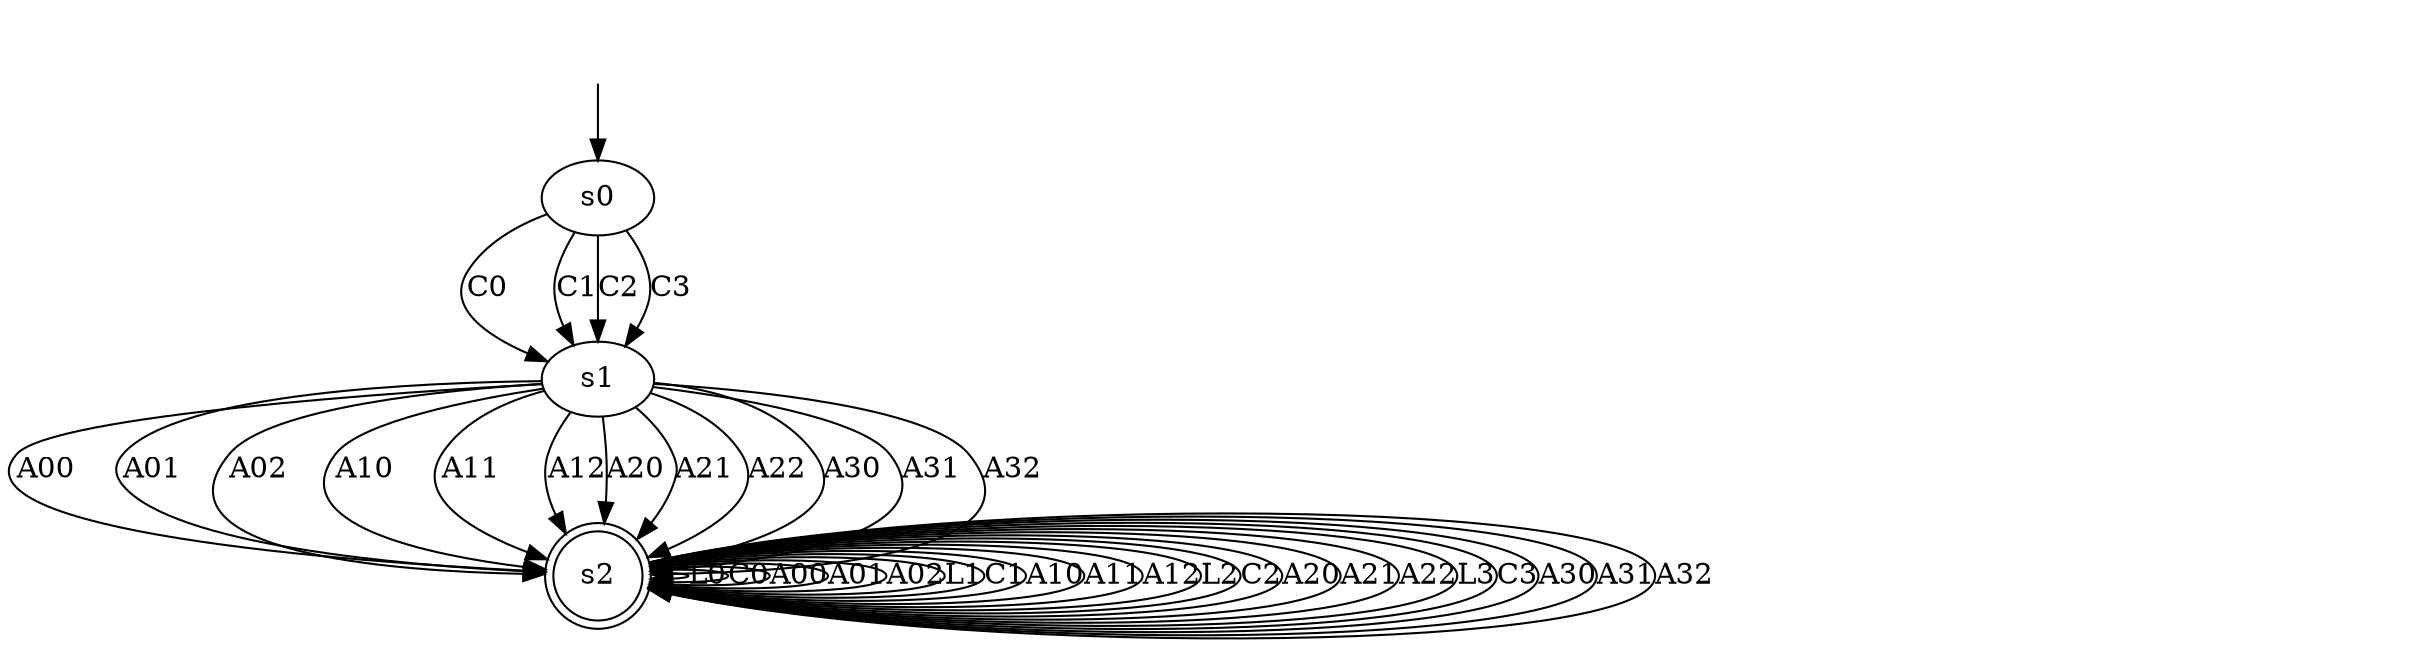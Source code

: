 digraph "data/our_models/magento_4_3_b1" {
s0 [label=s0];
s1 [label=s1];
s2 [label=s2, shape=doublecircle];
s0 -> s1  [label=C0];
s0 -> s1  [label=C1];
s0 -> s1  [label=C2];
s0 -> s1  [label=C3];
s1 -> s2  [label=A00];
s1 -> s2  [label=A01];
s1 -> s2  [label=A02];
s1 -> s2  [label=A10];
s1 -> s2  [label=A11];
s1 -> s2  [label=A12];
s1 -> s2  [label=A20];
s1 -> s2  [label=A21];
s1 -> s2  [label=A22];
s1 -> s2  [label=A30];
s1 -> s2  [label=A31];
s1 -> s2  [label=A32];
s2 -> s2  [label=L0];
s2 -> s2  [label=C0];
s2 -> s2  [label=A00];
s2 -> s2  [label=A01];
s2 -> s2  [label=A02];
s2 -> s2  [label=L1];
s2 -> s2  [label=C1];
s2 -> s2  [label=A10];
s2 -> s2  [label=A11];
s2 -> s2  [label=A12];
s2 -> s2  [label=L2];
s2 -> s2  [label=C2];
s2 -> s2  [label=A20];
s2 -> s2  [label=A21];
s2 -> s2  [label=A22];
s2 -> s2  [label=L3];
s2 -> s2  [label=C3];
s2 -> s2  [label=A30];
s2 -> s2  [label=A31];
s2 -> s2  [label=A32];
__start0 [label="", shape=none];
__start0 -> s0  [label=""];
}
